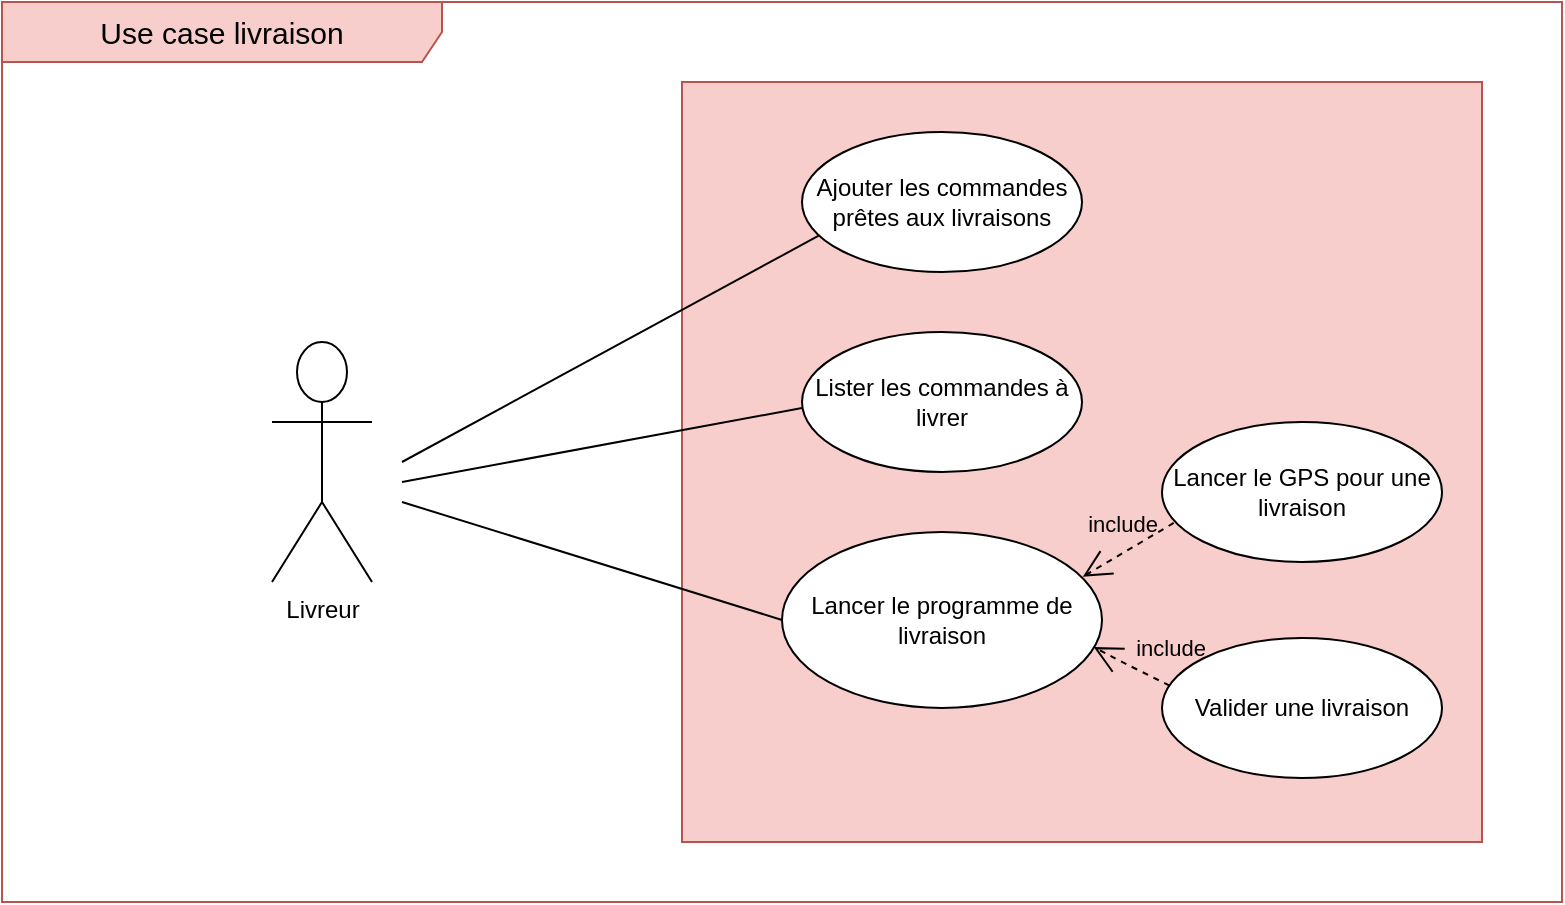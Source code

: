 <mxfile version="10.6.7" type="device"><diagram id="wtCdCFIMhVFisWfk-Ma5" name="Page-1"><mxGraphModel dx="1074" dy="584" grid="1" gridSize="10" guides="1" tooltips="1" connect="1" arrows="1" fold="1" page="1" pageScale="1" pageWidth="1169" pageHeight="827" math="0" shadow="0"><root><mxCell id="0"/><mxCell id="1" parent="0"/><mxCell id="h96ZpKZe9jbbjlpOVqma-2" value="&lt;font style=&quot;font-size: 15px&quot;&gt;Use case livraison&lt;/font&gt;" style="shape=umlFrame;whiteSpace=wrap;html=1;fillColor=#f8cecc;strokeColor=#b85450;width=220;height=30;" vertex="1" parent="1"><mxGeometry x="20" y="20" width="780" height="450" as="geometry"/></mxCell><mxCell id="h96ZpKZe9jbbjlpOVqma-3" value="" style="rounded=0;whiteSpace=wrap;html=1;fillColor=#f8cecc;strokeColor=#b85450;" vertex="1" parent="1"><mxGeometry x="360" y="60" width="400" height="380" as="geometry"/></mxCell><mxCell id="h96ZpKZe9jbbjlpOVqma-4" value="Livreur" style="shape=umlActor;verticalLabelPosition=bottom;labelBackgroundColor=#ffffff;verticalAlign=top;html=1;outlineConnect=0;" vertex="1" parent="1"><mxGeometry x="155" y="190" width="50" height="120" as="geometry"/></mxCell><mxCell id="h96ZpKZe9jbbjlpOVqma-5" value="Ajouter les commandes prêtes aux livraisons" style="ellipse;whiteSpace=wrap;html=1;" vertex="1" parent="1"><mxGeometry x="420" y="85" width="140" height="70" as="geometry"/></mxCell><mxCell id="h96ZpKZe9jbbjlpOVqma-6" value="Lancer le programme de livraison" style="ellipse;whiteSpace=wrap;html=1;" vertex="1" parent="1"><mxGeometry x="410" y="285" width="160" height="88" as="geometry"/></mxCell><mxCell id="h96ZpKZe9jbbjlpOVqma-9" value="Lancer le GPS pour une livraison" style="ellipse;whiteSpace=wrap;html=1;" vertex="1" parent="1"><mxGeometry x="600" y="230" width="140" height="70" as="geometry"/></mxCell><mxCell id="h96ZpKZe9jbbjlpOVqma-11" value="Valider une livraison" style="ellipse;whiteSpace=wrap;html=1;" vertex="1" parent="1"><mxGeometry x="600" y="338" width="140" height="70" as="geometry"/></mxCell><mxCell id="h96ZpKZe9jbbjlpOVqma-12" value="Lister les commandes à livrer" style="ellipse;whiteSpace=wrap;html=1;" vertex="1" parent="1"><mxGeometry x="420" y="185" width="140" height="70" as="geometry"/></mxCell><mxCell id="h96ZpKZe9jbbjlpOVqma-13" value="" style="endArrow=none;html=1;entryX=0.063;entryY=0.737;entryDx=0;entryDy=0;entryPerimeter=0;" edge="1" parent="1" target="h96ZpKZe9jbbjlpOVqma-5"><mxGeometry width="50" height="50" relative="1" as="geometry"><mxPoint x="220" y="250" as="sourcePoint"/><mxPoint x="270" y="200" as="targetPoint"/></mxGeometry></mxCell><mxCell id="h96ZpKZe9jbbjlpOVqma-14" value="" style="endArrow=none;html=1;" edge="1" parent="1"><mxGeometry width="50" height="50" relative="1" as="geometry"><mxPoint x="220" y="260" as="sourcePoint"/><mxPoint x="420" y="223" as="targetPoint"/></mxGeometry></mxCell><mxCell id="h96ZpKZe9jbbjlpOVqma-15" value="" style="endArrow=none;html=1;entryX=0;entryY=0.5;entryDx=0;entryDy=0;" edge="1" parent="1" target="h96ZpKZe9jbbjlpOVqma-6"><mxGeometry width="50" height="50" relative="1" as="geometry"><mxPoint x="220" y="270" as="sourcePoint"/><mxPoint x="270" y="220" as="targetPoint"/></mxGeometry></mxCell><mxCell id="h96ZpKZe9jbbjlpOVqma-16" value="include" style="endArrow=open;endSize=12;dashed=1;html=1;entryX=0.94;entryY=0.254;entryDx=0;entryDy=0;entryPerimeter=0;exitX=0.042;exitY=0.721;exitDx=0;exitDy=0;exitPerimeter=0;labelBackgroundColor=none;" edge="1" parent="1" source="h96ZpKZe9jbbjlpOVqma-9" target="h96ZpKZe9jbbjlpOVqma-6"><mxGeometry x="-0.157" y="-13" width="160" relative="1" as="geometry"><mxPoint x="600" y="270" as="sourcePoint"/><mxPoint x="760" y="270" as="targetPoint"/><mxPoint as="offset"/></mxGeometry></mxCell><mxCell id="h96ZpKZe9jbbjlpOVqma-17" value="include" style="endArrow=open;endSize=12;dashed=1;html=1;labelBackgroundColor=none;entryX=0.974;entryY=0.654;entryDx=0;entryDy=0;entryPerimeter=0;exitX=0.027;exitY=0.34;exitDx=0;exitDy=0;exitPerimeter=0;" edge="1" parent="1" source="h96ZpKZe9jbbjlpOVqma-11" target="h96ZpKZe9jbbjlpOVqma-6"><mxGeometry x="0.25" y="-25" width="160" relative="1" as="geometry"><mxPoint x="610" y="350" as="sourcePoint"/><mxPoint x="770" y="350" as="targetPoint"/><Array as="points"><mxPoint x="580" y="350"/></Array><mxPoint x="12" y="15" as="offset"/></mxGeometry></mxCell></root></mxGraphModel></diagram></mxfile>